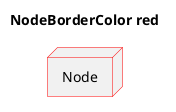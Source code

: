 @startuml
'!include ../../../plantuml-styles/plantuml-ae-skinparam-ex.iuml

skinparam NodeBorderColor red

title NodeBorderColor red

node Node 
@enduml